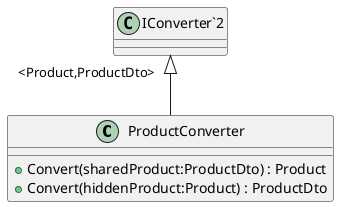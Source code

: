 @startuml
class ProductConverter {
    + Convert(sharedProduct:ProductDto) : Product
    + Convert(hiddenProduct:Product) : ProductDto
}
"IConverter`2" "<Product,ProductDto>" <|-- ProductConverter
@enduml
